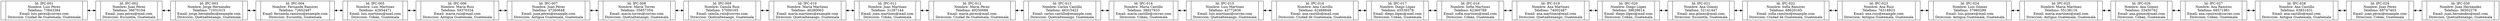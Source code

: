digraph G {
            rankdir=LR;
            node[shape=record, height=.1]
        nodo1[label="{<f1>|Id: IPC-001\nNombre: Luis Pérez\nTelefono: 73843384\nEmail: luis.pérez@correo.com\nDireccion: Ciudad de Guatemala, Guatemala|<f2>}"];
nodo2[label="{<f1>|Id: IPC-002\nNombre: Juan Pérez\nTelefono: 36670194\nEmail: juan.pérez@mail.com\nDireccion: Escuintla, Guatemala|<f2>}"];
nodo3[label="{<f1>|Id: IPC-003\nNombre: Jorge Hernández\nTelefono: 71031015\nEmail: jorge.hernández@example.com\nDireccion: Quetzaltenango, Guatemala|<f2>}"];
nodo4[label="{<f1>|Id: IPC-004\nNombre: Fernanda Ramírez\nTelefono: 72652487\nEmail: fernanda.ramírez@example.com\nDireccion: Escuintla, Guatemala|<f2>}"];
nodo5[label="{<f1>|Id: IPC-005\nNombre: Luis Martínez\nTelefono: 42954471\nEmail: luis.martínez@mail.com\nDireccion: Cobán, Guatemala|<f2>}"];
nodo6[label="{<f1>|Id: IPC-006\nNombre: María Ruiz\nTelefono: 59370334\nEmail: maría.ruiz@mail.com\nDireccion: Antigua Guatemala, Guatemala|<f2>}"];
nodo7[label="{<f1>|Id: IPC-007\nNombre: Juan Pérez\nTelefono: 47260648\nEmail: juan.pérez@example.com\nDireccion: Antigua Guatemala, Guatemala|<f2>}"];
nodo8[label="{<f1>|Id: IPC-008\nNombre: María Torres\nTelefono: 55857354\nEmail: maría.torres@correo.com\nDireccion: Quetzaltenango, Guatemala|<f2>}"];
nodo9[label="{<f1>|Id: IPC-009\nNombre: Camila Ruiz\nTelefono: 57000165\nEmail: camila.ruiz@correo.com\nDireccion: Quetzaltenango, Guatemala|<f2>}"];
nodo10[label="{<f1>|Id: IPC-010\nNombre: María Martínez\nTelefono: 46280063\nEmail: maría.martínez@example.com\nDireccion: Quetzaltenango, Guatemala|<f2>}"];
nodo11[label="{<f1>|Id: IPC-011\nNombre: Juan Martínez\nTelefono: 31287144\nEmail: juan.martínez@mail.com\nDireccion: Cobán, Guatemala|<f2>}"];
nodo12[label="{<f1>|Id: IPC-012\nNombre: María Pérez\nTelefono: 49250086\nEmail: maría.pérez@mail.com\nDireccion: Ciudad de Guatemala, Guatemala|<f2>}"];
nodo13[label="{<f1>|Id: IPC-013\nNombre: Carlos Castillo\nTelefono: 46315422\nEmail: carlos.castillo@example.com\nDireccion: Quetzaltenango, Guatemala|<f2>}"];
nodo14[label="{<f1>|Id: IPC-014\nNombre: María Castillo\nTelefono: 38927933\nEmail: maría.castillo@correo.com\nDireccion: Cobán, Guatemala|<f2>}"];
nodo15[label="{<f1>|Id: IPC-015\nNombre: Luis Martínez\nTelefono: 43772836\nEmail: luis.martínez@correo.com\nDireccion: Quetzaltenango, Guatemala|<f2>}"];
nodo16[label="{<f1>|Id: IPC-016\nNombre: Ana Castillo\nTelefono: 62468648\nEmail: ana.castillo@mail.com\nDireccion: Ciudad de Guatemala, Guatemala|<f2>}"];
nodo17[label="{<f1>|Id: IPC-017\nNombre: Diego López\nTelefono: 65539378\nEmail: diego.lópez@mail.com\nDireccion: Cobán, Guatemala|<f2>}"];
nodo18[label="{<f1>|Id: IPC-018\nNombre: Sofía Martínez\nTelefono: 62360789\nEmail: sofía.martínez@mail.com\nDireccion: Cobán, Guatemala|<f2>}"];
nodo19[label="{<f1>|Id: IPC-019\nNombre: Ana Martínez\nTelefono: 74002487\nEmail: ana.martínez@mail.com\nDireccion: Quetzaltenango, Guatemala|<f2>}"];
nodo20[label="{<f1>|Id: IPC-020\nNombre: Diego López\nTelefono: 39628614\nEmail: diego.lópez@mail.com\nDireccion: Cobán, Guatemala|<f2>}"];
nodo21[label="{<f1>|Id: IPC-021\nNombre: Ana Gómez\nTelefono: 52141447\nEmail: ana.gómez@mail.com\nDireccion: Escuintla, Guatemala|<f2>}"];
nodo22[label="{<f1>|Id: IPC-022\nNombre: Sofía Ramírez\nTelefono: 68620165\nEmail: sofía.ramírez@example.com\nDireccion: Ciudad de Guatemala, Guatemala|<f2>}"];
nodo23[label="{<f1>|Id: IPC-023\nNombre: Ana Ruiz\nTelefono: 76318923\nEmail: ana.ruiz@example.com\nDireccion: Antigua Guatemala, Guatemala|<f2>}"];
nodo24[label="{<f1>|Id: IPC-024\nNombre: Luis Gómez\nTelefono: 37960289\nEmail: luis.gómez@mail.com\nDireccion: Antigua Guatemala, Guatemala|<f2>}"];
nodo25[label="{<f1>|Id: IPC-025\nNombre: María Martínez\nTelefono: 55138116\nEmail: maría.martínez@mail.com\nDireccion: Antigua Guatemala, Guatemala|<f2>}"];
nodo26[label="{<f1>|Id: IPC-026\nNombre: Ana Gómez\nTelefono: 33450762\nEmail: ana.gómez@mail.com\nDireccion: Cobán, Guatemala|<f2>}"];
nodo27[label="{<f1>|Id: IPC-027\nNombre: Ana Ramírez\nTelefono: 68571961\nEmail: ana.ramírez@correo.com\nDireccion: Cobán, Guatemala|<f2>}"];
nodo28[label="{<f1>|Id: IPC-028\nNombre: Ana Castillo\nTelefono: 63831631\nEmail: ana.castillo@mail.com\nDireccion: Antigua Guatemala, Guatemala|<f2>}"];
nodo29[label="{<f1>|Id: IPC-029\nNombre: Juan Pérez\nTelefono: 68747403\nEmail: juan.pérez@example.com\nDireccion: Cobán, Guatemala|<f2>}"];
nodo30[label="{<f1>|Id: IPC-030\nNombre: Juan Hernández\nTelefono: 36502278\nEmail: juan.hernández@mail.com\nDireccion: Quetzaltenango, Guatemala|<f2>}"];
nodo1:f2 -> nodo2:f1;
nodo2:f1 -> nodo1:f2;
nodo2:f2 -> nodo3:f1;
nodo3:f1 -> nodo2:f2;
nodo3:f2 -> nodo4:f1;
nodo4:f1 -> nodo3:f2;
nodo4:f2 -> nodo5:f1;
nodo5:f1 -> nodo4:f2;
nodo5:f2 -> nodo6:f1;
nodo6:f1 -> nodo5:f2;
nodo6:f2 -> nodo7:f1;
nodo7:f1 -> nodo6:f2;
nodo7:f2 -> nodo8:f1;
nodo8:f1 -> nodo7:f2;
nodo8:f2 -> nodo9:f1;
nodo9:f1 -> nodo8:f2;
nodo9:f2 -> nodo10:f1;
nodo10:f1 -> nodo9:f2;
nodo10:f2 -> nodo11:f1;
nodo11:f1 -> nodo10:f2;
nodo11:f2 -> nodo12:f1;
nodo12:f1 -> nodo11:f2;
nodo12:f2 -> nodo13:f1;
nodo13:f1 -> nodo12:f2;
nodo13:f2 -> nodo14:f1;
nodo14:f1 -> nodo13:f2;
nodo14:f2 -> nodo15:f1;
nodo15:f1 -> nodo14:f2;
nodo15:f2 -> nodo16:f1;
nodo16:f1 -> nodo15:f2;
nodo16:f2 -> nodo17:f1;
nodo17:f1 -> nodo16:f2;
nodo17:f2 -> nodo18:f1;
nodo18:f1 -> nodo17:f2;
nodo18:f2 -> nodo19:f1;
nodo19:f1 -> nodo18:f2;
nodo19:f2 -> nodo20:f1;
nodo20:f1 -> nodo19:f2;
nodo20:f2 -> nodo21:f1;
nodo21:f1 -> nodo20:f2;
nodo21:f2 -> nodo22:f1;
nodo22:f1 -> nodo21:f2;
nodo22:f2 -> nodo23:f1;
nodo23:f1 -> nodo22:f2;
nodo23:f2 -> nodo24:f1;
nodo24:f1 -> nodo23:f2;
nodo24:f2 -> nodo25:f1;
nodo25:f1 -> nodo24:f2;
nodo25:f2 -> nodo26:f1;
nodo26:f1 -> nodo25:f2;
nodo26:f2 -> nodo27:f1;
nodo27:f1 -> nodo26:f2;
nodo27:f2 -> nodo28:f1;
nodo28:f1 -> nodo27:f2;
nodo28:f2 -> nodo29:f1;
nodo29:f1 -> nodo28:f2;
nodo29:f2 -> nodo30:f1;
nodo30:f1 -> nodo29:f2;
}